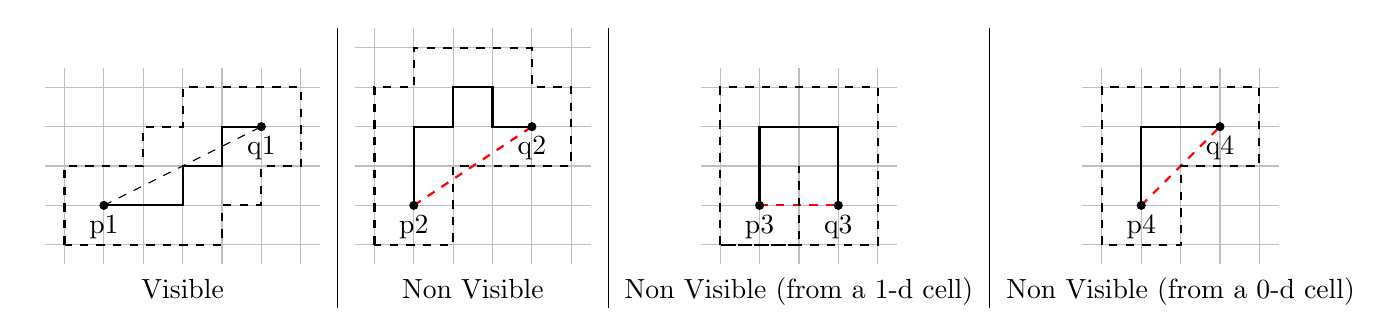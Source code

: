 \begin{tabular}{c|c|c|c}
  \begin{tikzpicture}
    \draw[step=0.5,lightgray,thin,xshift=-1cm,yshift=-1cm] (0.25,0.25) grid (3.75,2.75);
    \draw[dashed] (0,0) -- (2,1);
    \filldraw[black] (0,0) circle (0.05) node[anchor=north] {p1};
    \filldraw[black] (2,1) circle (0.05) node[anchor=north] {q1};
    \draw [thick] (0,0) -- (0.5,0) -- (1,0) -- (1,0.5) -- (1.5,0.5) -- (1.5,1) -- (2,1);
    \draw[thick,dashed] (-0.5,-0.5) -- (-0.5,0.5) -- (0.5,0.5) -- (0.5,1) -- (1,1) -- (1,1.5) -- (2.5,1.5) -- (2.5,0.5) -- (2,0.5) -- (2,0) -- (1.5,0) -- (1.5,-0.5) -- (-0.5,-0.5);
  \end{tikzpicture} & 
  \begin{tikzpicture}
    \draw[step=0.5,lightgray,thin,xshift=-1cm,yshift=-1cm] (0.25,0.25) grid (3.25,3.25);
    \draw[red,dashed,thick] (0,0) -- (1.5,1);
    \filldraw[black] (0,0) circle (0.05) node[anchor=north] {p2};
    \filldraw[black] (1.5,1) circle (0.05) node[anchor=north] {q2};
    \draw [thick] (0,0) -- (0,1) -- (0.5,1) -- (0.5,1.5) -- (1,1.5) -- (1,1) -- (1.5,1);
    \draw[thick,dashed] (-0.5,-0.5) -- (-0.5,1.5) -- (0,1.5) -- (0,2) -- (1.5,2) -- (1.5,1.5) -- (2,1.5)  -- (2,0.5) -- (0.5,0.5) -- (0.5,-0.5) -- (-0.5,-0.5);
  \end{tikzpicture} &
  \begin{tikzpicture}
    \draw[step=0.5,lightgray,thin,xshift=-1cm,yshift=-1cm] (0.25,0.25) grid (2.75,2.75);
    \draw[red,dashed,thick] (0,0) -- (1,0);
    \filldraw[black] (0,0) circle (0.05) node[anchor=north] {p3};
    \filldraw[black] (1,0) circle (0.05) node[anchor=north] {q3};
    \draw [thick] (0,0) -- (0,1) -- (1,1) -- (1,0);
    \draw[thick,dashed] (-0.5,-0.5) -- (-0.5,1.5) -- (1.5,1.5) -- (1.5,-0.5) -- (-0.5,-0.5) -- (0.5,-0.5) -- (0.5,0.5);
  \end{tikzpicture} & 
  \begin{tikzpicture}
    \draw[step=0.5,lightgray,thin,xshift=-1cm,yshift=-1cm] (0.25,0.25) grid (2.75,2.75);
    \draw[red,dashed,thick] (0,0) -- (1,1);
    \filldraw[black] (0,0) circle (0.05) node[anchor=north] {p4};
    \filldraw[black] (1,1) circle (0.05) node[anchor=north] {q4};
    \draw [thick] (0,0) -- (0,1) -- (1,1);
    \draw[thick,dashed] (-0.5,-0.5) -- (-0.5,1.5) -- (1.5,1.5) -- (1.5,0.5) -- (0.5,0.5) -- (0.5,-0.5) -- (-0.5,-0.5);
  \end{tikzpicture} \\
  Visible                       & Non Visible                   &
  Non Visible (from a 1-d cell) & Non Visible (from a 0-d cell)
\end{tabular}

%% \begin{tabular}{cc|cc}
%%   \begin{tikzpicture}
%%     \draw[step=0.5,lightgray,thin,xshift=-1cm,yshift=-1cm] (0.25,0.25) grid (3.75,2.75);
%%     \draw[dashed] (0,0) -- (2,1);
%%     \filldraw[black] (0,0) circle (0.05) node[anchor=north] {p1};
%%     \filldraw[black] (2,1) circle (0.05) node[anchor=north] {q1};
%%     \draw [thick] (0,0) -- (0.5,0) -- (1,0) -- (1,0.5) -- (1.5,0.5) -- (1.5,1) -- (2,1);
%%     \draw[thick,dashed] (-0.5,-0.5) -- (-0.5,0.5) -- (0.5,0.5) -- (0.5,1) -- (1,1) -- (1,1.5) -- (2.5,1.5) -- (2.5,0.5) -- (2,0.5) -- (2,0) -- (1.5,0) -- (1.5,-0.5) -- (-0.5,-0.5);
%%   \end{tikzpicture} & & &
%%   \begin{tikzpicture}
%%     \draw[step=0.5,lightgray,thin,xshift=-1cm,yshift=-1cm] (0.25,0.25) grid (3.25,3.25);
%%     \draw[red,dashed,thick] (0,0) -- (1.5,1);
%%     \filldraw[black] (0,0) circle (0.05) node[anchor=north] {p2};
%%     \filldraw[black] (1.5,1) circle (0.05) node[anchor=north] {q2};
%%     \draw [thick] (0,0) -- (0,1) -- (0.5,1) -- (0.5,1.5) -- (1,1.5) -- (1,1) -- (1.5,1);
%%     \draw[thick,dashed] (-0.5,-0.5) -- (-0.5,1.5) -- (0,1.5) -- (0,2) -- (1.5,2) -- (1.5,1.5) -- (2,1.5)  -- (2,0.5) -- (0.5,0.5) -- (0.5,-0.5) -- (-0.5,-0.5);
%%   \end{tikzpicture} \\
%%   Visible                       & & & Non Visible                   \\\\
%%   \hline\\
%%   \begin{tikzpicture}
%%     \draw[step=0.5,lightgray,thin,xshift=-1cm,yshift=-1cm] (0.25,0.25) grid (2.75,2.75);
%%     \draw[red,dashed,thick] (0,0) -- (1,0);
%%     \filldraw[black] (0,0) circle (0.05) node[anchor=north] {p3};
%%     \filldraw[black] (1,0) circle (0.05) node[anchor=north] {q3};
%%     \draw [thick] (0,0) -- (0,1) -- (1,1) -- (1,0);
%%     \draw[thick,dashed] (-0.5,-0.5) -- (-0.5,1.5) -- (1.5,1.5) -- (1.5,-0.5) -- (-0.5,-0.5) -- (0.5,-0.5) -- (0.5,0.5);
%%   \end{tikzpicture} & & &
%%   \begin{tikzpicture}
%%     \draw[step=0.5,lightgray,thin,xshift=-1cm,yshift=-1cm] (0.25,0.25) grid (2.75,2.75);
%%     \draw[red,dashed,thick] (0,0) -- (1,1);
%%     \filldraw[black] (0,0) circle (0.05) node[anchor=north] {p4};
%%     \filldraw[black] (1,1) circle (0.05) node[anchor=north] {q4};
%%     \draw [thick] (0,0) -- (0,1) -- (1,1);
%%     \draw[thick,dashed] (-0.5,-0.5) -- (-0.5,1.5) -- (1.5,1.5) -- (1.5,0.5) -- (0.5,0.5) -- (0.5,-0.5) -- (-0.5,-0.5);
%%   \end{tikzpicture}\\
%%   Non Visible (from a 1-d cell) & & & Non Visible (from a 0-d cell)
%% \end{tabular}
